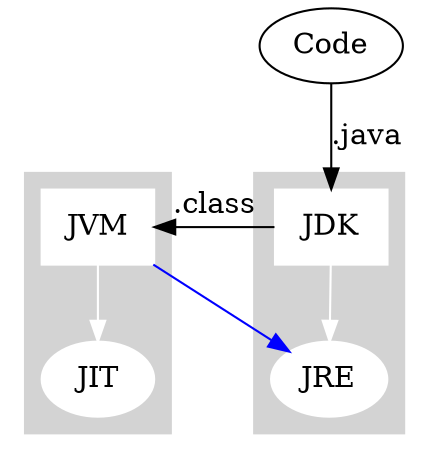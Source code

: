 digraph G {
subgraph cluster_0 {
		style=filled;
		color=lightgrey;
		node [style=filled,color=white];
		JDK -> JRE[color=white];
	}
subgraph cluster_1 {
		style=filled;
		color=lightgrey;
		node [style=filled,color=white];
		JVM -> JIT[color=white];
	}
"Code" ->"JDK"[label=".java"]
"JDK" ->"JVM"[label=".class"];
"JVM"->"JRE"[color=blue];
"JDK"[shape=box];
"JVM"[shape=box];
}